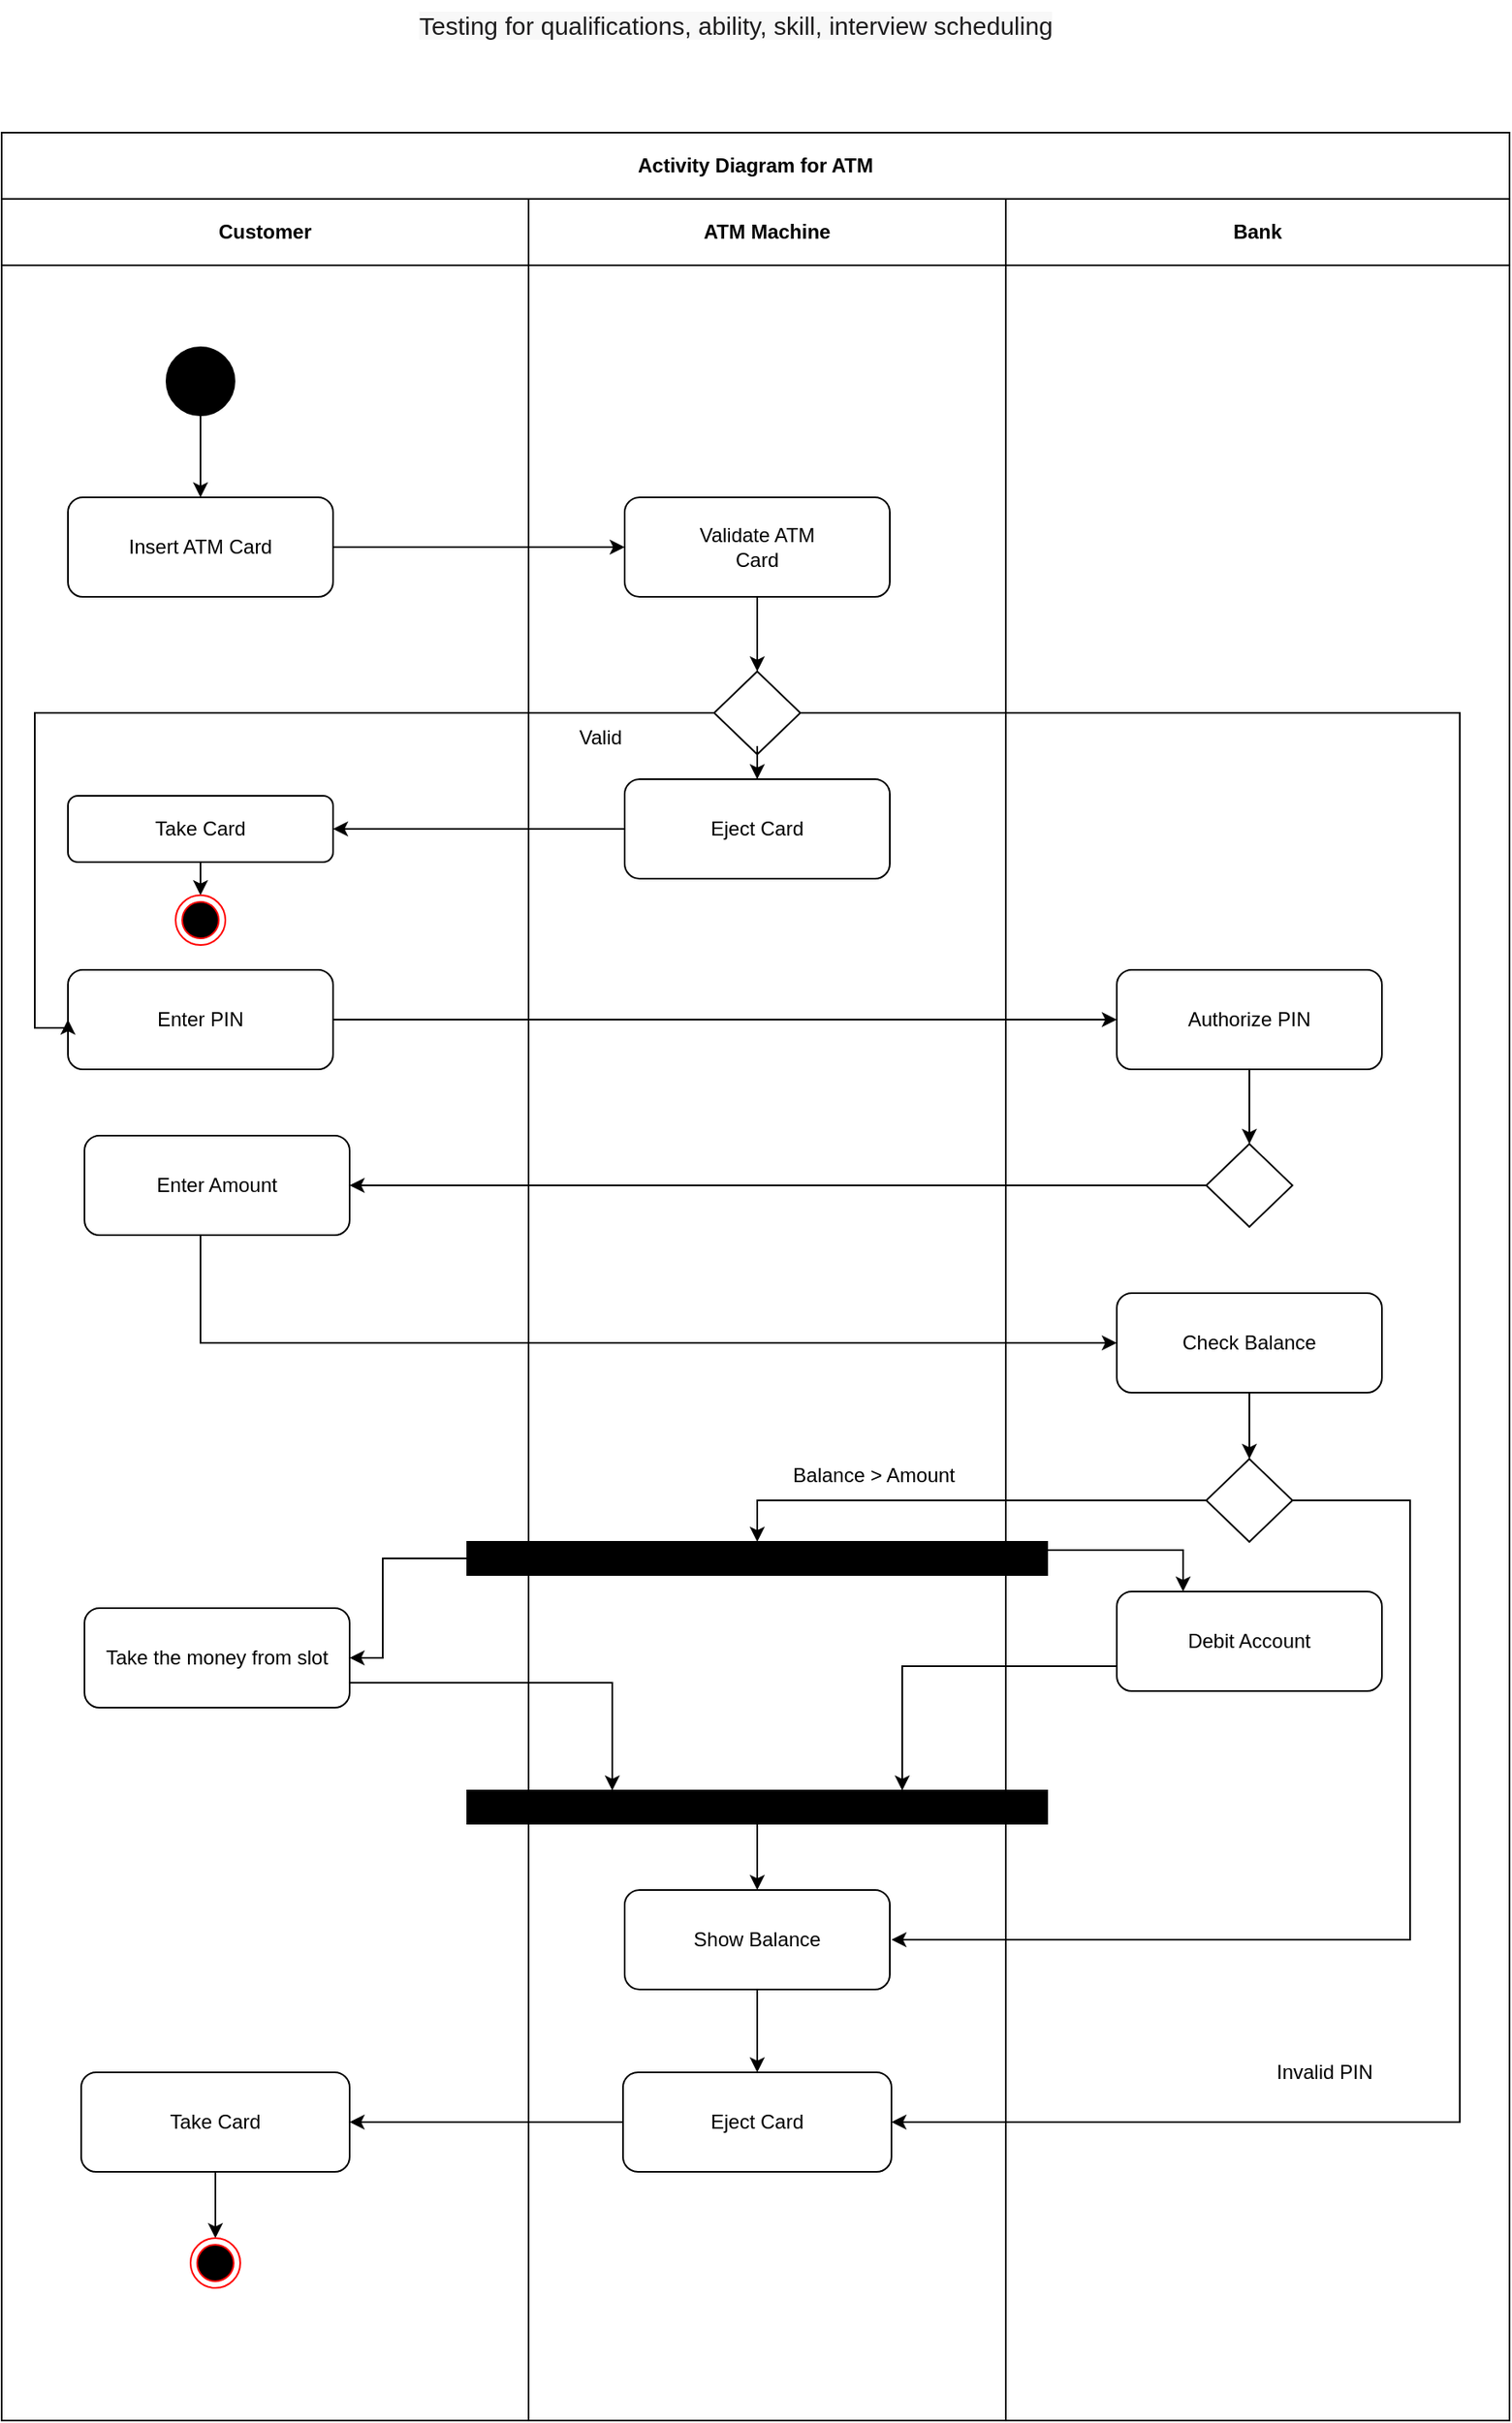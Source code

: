 <mxfile version="13.10.0" type="embed">
    <diagram id="R2lEEEUBdFMjLlhIrx00" name="Page-1">
        <mxGraphModel dx="1470" dy="987" grid="1" gridSize="10" guides="1" tooltips="1" connect="1" arrows="1" fold="1" page="1" pageScale="1" pageWidth="850" pageHeight="1100" math="0" shadow="0" extFonts="Permanent Marker^https://fonts.googleapis.com/css?family=Permanent+Marker">
            <root>
                <mxCell id="0"/>
                <mxCell id="1" parent="0"/>
                <mxCell id="46" value="&lt;meta charset=&quot;utf-8&quot;&gt;&lt;span style=&quot;color: rgb(29, 28, 29); font-size: 15px; font-style: normal; font-weight: 400; letter-spacing: normal; text-align: left; text-indent: 0px; text-transform: none; word-spacing: 0px; background-color: rgb(248, 248, 248); display: inline; float: none;&quot;&gt;Testing for qualifications, ability, skill, interview scheduling&lt;/span&gt;" style="text;whiteSpace=wrap;html=1;" parent="1" vertex="1">
                    <mxGeometry x="860" y="100" width="410" height="30" as="geometry"/>
                </mxCell>
                <mxCell id="48" value="Activity Diagram for ATM" style="shape=table;childLayout=tableLayout;rowLines=0;columnLines=0;startSize=40;html=1;whiteSpace=wrap;collapsible=0;recursiveResize=0;expand=0;pointerEvents=0;fontStyle=1;align=center;" vertex="1" parent="1">
                    <mxGeometry x="610" y="180" width="910" height="1380" as="geometry"/>
                </mxCell>
                <mxCell id="49" value="" style="swimlane;horizontal=0;points=[[0,0.5],[1,0.5]];portConstraint=eastwest;startSize=0;html=1;whiteSpace=wrap;collapsible=0;recursiveResize=0;expand=0;pointerEvents=0;fontStyle=1" vertex="1" parent="48">
                    <mxGeometry y="40" width="910" height="1340" as="geometry"/>
                </mxCell>
                <mxCell id="50" value="Customer" style="swimlane;connectable=0;startSize=40;html=1;whiteSpace=wrap;collapsible=0;recursiveResize=0;expand=0;pointerEvents=0;" vertex="1" parent="49">
                    <mxGeometry width="318" height="1340" as="geometry"/>
                </mxCell>
                <mxCell id="51" style="edgeStyle=orthogonalEdgeStyle;rounded=0;orthogonalLoop=1;jettySize=auto;html=1;exitX=0.5;exitY=1;exitDx=0;exitDy=0;entryX=0.5;entryY=0;entryDx=0;entryDy=0;" edge="1" parent="50" source="52" target="53">
                    <mxGeometry relative="1" as="geometry"/>
                </mxCell>
                <mxCell id="52" value="" style="shape=ellipse;html=1;fillColor=#000000;strokeWidth=2;verticalLabelPosition=bottom;verticalAlignment=top;perimeter=ellipsePerimeter;" vertex="1" parent="50">
                    <mxGeometry x="100" y="90" width="40" height="40" as="geometry"/>
                </mxCell>
                <mxCell id="53" value="Insert ATM Card" style="shape=rect;html=1;rounded=1;whiteSpace=wrap;align=center;" vertex="1" parent="50">
                    <mxGeometry x="40" y="180" width="160" height="60" as="geometry"/>
                </mxCell>
                <mxCell id="54" style="edgeStyle=orthogonalEdgeStyle;rounded=0;orthogonalLoop=1;jettySize=auto;html=1;exitX=0.5;exitY=1;exitDx=0;exitDy=0;entryX=0.5;entryY=0;entryDx=0;entryDy=0;" edge="1" parent="50" source="55" target="56">
                    <mxGeometry relative="1" as="geometry"/>
                </mxCell>
                <mxCell id="55" value="Take Card" style="shape=rect;html=1;rounded=1;whiteSpace=wrap;align=center;" vertex="1" parent="50">
                    <mxGeometry x="40" y="360" width="160" height="40" as="geometry"/>
                </mxCell>
                <mxCell id="56" value="" style="ellipse;html=1;shape=endState;fillColor=#000000;strokeColor=#ff0000;" vertex="1" parent="50">
                    <mxGeometry x="105" y="420" width="30" height="30" as="geometry"/>
                </mxCell>
                <mxCell id="57" value="Enter PIN" style="shape=rect;html=1;rounded=1;whiteSpace=wrap;align=center;" vertex="1" parent="50">
                    <mxGeometry x="40" y="465" width="160" height="60" as="geometry"/>
                </mxCell>
                <mxCell id="58" value="Enter Amount" style="shape=rect;html=1;rounded=1;whiteSpace=wrap;align=center;" vertex="1" parent="50">
                    <mxGeometry x="50" y="565" width="160" height="60" as="geometry"/>
                </mxCell>
                <mxCell id="59" value="Take the money from slot" style="shape=rect;html=1;rounded=1;whiteSpace=wrap;align=center;" vertex="1" parent="50">
                    <mxGeometry x="50" y="850" width="160" height="60" as="geometry"/>
                </mxCell>
                <mxCell id="60" style="edgeStyle=orthogonalEdgeStyle;rounded=0;orthogonalLoop=1;jettySize=auto;html=1;exitX=0.5;exitY=1;exitDx=0;exitDy=0;entryX=0.5;entryY=0;entryDx=0;entryDy=0;" edge="1" parent="50" source="61" target="62">
                    <mxGeometry relative="1" as="geometry"/>
                </mxCell>
                <mxCell id="61" value="Take Card" style="shape=rect;html=1;rounded=1;whiteSpace=wrap;align=center;" vertex="1" parent="50">
                    <mxGeometry x="48" y="1130" width="162" height="60" as="geometry"/>
                </mxCell>
                <mxCell id="62" value="" style="ellipse;html=1;shape=endState;fillColor=#000000;strokeColor=#ff0000;" vertex="1" parent="50">
                    <mxGeometry x="114" y="1230" width="30" height="30" as="geometry"/>
                </mxCell>
                <mxCell id="63" value="ATM Machine" style="swimlane;connectable=0;startSize=40;html=1;whiteSpace=wrap;collapsible=0;recursiveResize=0;expand=0;pointerEvents=0;" vertex="1" parent="49">
                    <mxGeometry x="318" width="288" height="1340" as="geometry"/>
                </mxCell>
                <mxCell id="64" style="edgeStyle=orthogonalEdgeStyle;rounded=0;orthogonalLoop=1;jettySize=auto;html=1;entryX=0.5;entryY=0;entryDx=0;entryDy=0;" edge="1" parent="63" source="65" target="67">
                    <mxGeometry relative="1" as="geometry"/>
                </mxCell>
                <mxCell id="65" value="Validate ATM&lt;br&gt;Card" style="shape=rect;html=1;rounded=1;whiteSpace=wrap;align=center;" vertex="1" parent="63">
                    <mxGeometry x="58" y="180" width="160" height="60" as="geometry"/>
                </mxCell>
                <mxCell id="66" style="edgeStyle=orthogonalEdgeStyle;rounded=0;orthogonalLoop=1;jettySize=auto;html=1;exitX=1;exitY=0.5;exitDx=0;exitDy=0;entryX=1;entryY=0.5;entryDx=0;entryDy=0;" edge="1" parent="63" source="67" target="77">
                    <mxGeometry relative="1" as="geometry">
                        <Array as="points">
                            <mxPoint x="562" y="310"/>
                            <mxPoint x="562" y="1160"/>
                        </Array>
                    </mxGeometry>
                </mxCell>
                <mxCell id="67" value="" style="rhombus;whiteSpace=wrap;html=1;" vertex="1" parent="63">
                    <mxGeometry x="112" y="285" width="52" height="50" as="geometry"/>
                </mxCell>
                <mxCell id="68" value="Valid" style="text;html=1;align=center;verticalAlign=middle;resizable=0;points=[];autosize=1;" vertex="1" parent="63">
                    <mxGeometry x="23" y="315" width="40" height="20" as="geometry"/>
                </mxCell>
                <mxCell id="69" style="edgeStyle=orthogonalEdgeStyle;rounded=0;orthogonalLoop=1;jettySize=auto;html=1;entryX=0.5;entryY=0;entryDx=0;entryDy=0;" edge="1" parent="63" source="67" target="70">
                    <mxGeometry relative="1" as="geometry"/>
                </mxCell>
                <mxCell id="70" value="Eject Card" style="shape=rect;html=1;rounded=1;whiteSpace=wrap;align=center;" vertex="1" parent="63">
                    <mxGeometry x="58" y="350" width="160" height="60" as="geometry"/>
                </mxCell>
                <mxCell id="71" value="Balance &amp;gt; Amount" style="text;html=1;align=center;verticalAlign=middle;resizable=0;points=[];autosize=1;" vertex="1" parent="63">
                    <mxGeometry x="153" y="760" width="110" height="20" as="geometry"/>
                </mxCell>
                <mxCell id="72" value="" style="rounded=0;whiteSpace=wrap;html=1;fillColor=#000000;" vertex="1" parent="63">
                    <mxGeometry x="-37" y="810" width="350" height="20" as="geometry"/>
                </mxCell>
                <mxCell id="73" style="edgeStyle=orthogonalEdgeStyle;rounded=0;orthogonalLoop=1;jettySize=auto;html=1;exitX=0.5;exitY=1;exitDx=0;exitDy=0;" edge="1" parent="63" source="74" target="76">
                    <mxGeometry relative="1" as="geometry"/>
                </mxCell>
                <mxCell id="74" value="" style="rounded=0;whiteSpace=wrap;html=1;fillColor=#000000;" vertex="1" parent="63">
                    <mxGeometry x="-37" y="960" width="350" height="20" as="geometry"/>
                </mxCell>
                <mxCell id="75" style="edgeStyle=orthogonalEdgeStyle;rounded=0;orthogonalLoop=1;jettySize=auto;html=1;exitX=0.5;exitY=1;exitDx=0;exitDy=0;entryX=0.5;entryY=0;entryDx=0;entryDy=0;" edge="1" parent="63" source="76" target="77">
                    <mxGeometry relative="1" as="geometry"/>
                </mxCell>
                <mxCell id="76" value="Show Balance" style="shape=rect;html=1;rounded=1;whiteSpace=wrap;align=center;" vertex="1" parent="63">
                    <mxGeometry x="58" y="1020" width="160" height="60" as="geometry"/>
                </mxCell>
                <mxCell id="77" value="Eject Card" style="shape=rect;html=1;rounded=1;whiteSpace=wrap;align=center;" vertex="1" parent="63">
                    <mxGeometry x="57" y="1130" width="162" height="60" as="geometry"/>
                </mxCell>
                <mxCell id="78" value="Bank" style="swimlane;connectable=0;startSize=40;html=1;whiteSpace=wrap;collapsible=0;recursiveResize=0;expand=0;pointerEvents=0;" vertex="1" parent="49">
                    <mxGeometry x="606" width="304" height="1340" as="geometry"/>
                </mxCell>
                <mxCell id="79" style="edgeStyle=orthogonalEdgeStyle;rounded=0;orthogonalLoop=1;jettySize=auto;html=1;" edge="1" parent="78" source="80" target="81">
                    <mxGeometry relative="1" as="geometry"/>
                </mxCell>
                <mxCell id="80" value="Authorize PIN" style="shape=rect;html=1;rounded=1;whiteSpace=wrap;align=center;" vertex="1" parent="78">
                    <mxGeometry x="67" y="465" width="160" height="60" as="geometry"/>
                </mxCell>
                <mxCell id="81" value="" style="rhombus;whiteSpace=wrap;html=1;" vertex="1" parent="78">
                    <mxGeometry x="121" y="570" width="52" height="50" as="geometry"/>
                </mxCell>
                <mxCell id="82" style="edgeStyle=orthogonalEdgeStyle;rounded=0;orthogonalLoop=1;jettySize=auto;html=1;exitX=0.5;exitY=1;exitDx=0;exitDy=0;entryX=0.5;entryY=0;entryDx=0;entryDy=0;" edge="1" parent="78" source="83" target="84">
                    <mxGeometry relative="1" as="geometry"/>
                </mxCell>
                <mxCell id="83" value="Check Balance" style="shape=rect;html=1;rounded=1;whiteSpace=wrap;align=center;" vertex="1" parent="78">
                    <mxGeometry x="67" y="660" width="160" height="60" as="geometry"/>
                </mxCell>
                <mxCell id="84" value="" style="rhombus;whiteSpace=wrap;html=1;" vertex="1" parent="78">
                    <mxGeometry x="121" y="760" width="52" height="50" as="geometry"/>
                </mxCell>
                <mxCell id="85" value="Debit Account" style="shape=rect;html=1;rounded=1;whiteSpace=wrap;align=center;" vertex="1" parent="78">
                    <mxGeometry x="67" y="840" width="160" height="60" as="geometry"/>
                </mxCell>
                <mxCell id="86" value="Invalid PIN" style="text;html=1;align=center;verticalAlign=middle;resizable=0;points=[];autosize=1;" vertex="1" parent="78">
                    <mxGeometry x="157" y="1120" width="70" height="20" as="geometry"/>
                </mxCell>
                <mxCell id="87" style="edgeStyle=orthogonalEdgeStyle;rounded=0;orthogonalLoop=1;jettySize=auto;html=1;" edge="1" parent="49" source="53" target="65">
                    <mxGeometry relative="1" as="geometry"/>
                </mxCell>
                <mxCell id="88" style="edgeStyle=orthogonalEdgeStyle;rounded=0;orthogonalLoop=1;jettySize=auto;html=1;entryX=0;entryY=0.5;entryDx=0;entryDy=0;" edge="1" parent="49" source="67" target="57">
                    <mxGeometry relative="1" as="geometry">
                        <mxPoint x="40" y="520" as="targetPoint"/>
                        <Array as="points">
                            <mxPoint x="20" y="310"/>
                            <mxPoint x="20" y="500"/>
                            <mxPoint x="40" y="500"/>
                        </Array>
                    </mxGeometry>
                </mxCell>
                <mxCell id="89" style="edgeStyle=orthogonalEdgeStyle;rounded=0;orthogonalLoop=1;jettySize=auto;html=1;" edge="1" parent="49" source="70" target="55">
                    <mxGeometry relative="1" as="geometry"/>
                </mxCell>
                <mxCell id="90" style="edgeStyle=orthogonalEdgeStyle;rounded=0;orthogonalLoop=1;jettySize=auto;html=1;entryX=0;entryY=0.5;entryDx=0;entryDy=0;" edge="1" parent="49" source="57" target="80">
                    <mxGeometry relative="1" as="geometry"/>
                </mxCell>
                <mxCell id="91" style="edgeStyle=orthogonalEdgeStyle;rounded=0;orthogonalLoop=1;jettySize=auto;html=1;entryX=1;entryY=0.5;entryDx=0;entryDy=0;" edge="1" parent="49" source="81" target="58">
                    <mxGeometry relative="1" as="geometry"/>
                </mxCell>
                <mxCell id="92" style="edgeStyle=orthogonalEdgeStyle;rounded=0;orthogonalLoop=1;jettySize=auto;html=1;entryX=0;entryY=0.5;entryDx=0;entryDy=0;" edge="1" parent="49" source="58" target="83">
                    <mxGeometry relative="1" as="geometry">
                        <Array as="points">
                            <mxPoint x="120" y="690"/>
                        </Array>
                    </mxGeometry>
                </mxCell>
                <mxCell id="93" style="edgeStyle=orthogonalEdgeStyle;rounded=0;orthogonalLoop=1;jettySize=auto;html=1;exitX=0;exitY=0.5;exitDx=0;exitDy=0;entryX=0.5;entryY=0;entryDx=0;entryDy=0;" edge="1" parent="49" source="84" target="72">
                    <mxGeometry relative="1" as="geometry"/>
                </mxCell>
                <mxCell id="94" style="edgeStyle=orthogonalEdgeStyle;rounded=0;orthogonalLoop=1;jettySize=auto;html=1;exitX=0;exitY=0.5;exitDx=0;exitDy=0;entryX=1;entryY=0.5;entryDx=0;entryDy=0;" edge="1" parent="49" source="72" target="59">
                    <mxGeometry relative="1" as="geometry">
                        <Array as="points">
                            <mxPoint x="230" y="820"/>
                            <mxPoint x="230" y="880"/>
                        </Array>
                    </mxGeometry>
                </mxCell>
                <mxCell id="95" style="edgeStyle=orthogonalEdgeStyle;rounded=0;orthogonalLoop=1;jettySize=auto;html=1;exitX=1;exitY=0.25;exitDx=0;exitDy=0;entryX=0.25;entryY=0;entryDx=0;entryDy=0;" edge="1" parent="49" source="72" target="85">
                    <mxGeometry relative="1" as="geometry">
                        <Array as="points">
                            <mxPoint x="713" y="815"/>
                        </Array>
                    </mxGeometry>
                </mxCell>
                <mxCell id="96" style="edgeStyle=orthogonalEdgeStyle;rounded=0;orthogonalLoop=1;jettySize=auto;html=1;exitX=1;exitY=0.75;exitDx=0;exitDy=0;entryX=0.25;entryY=0;entryDx=0;entryDy=0;" edge="1" parent="49" source="59" target="74">
                    <mxGeometry relative="1" as="geometry"/>
                </mxCell>
                <mxCell id="97" style="edgeStyle=orthogonalEdgeStyle;rounded=0;orthogonalLoop=1;jettySize=auto;html=1;exitX=0;exitY=0.75;exitDx=0;exitDy=0;entryX=0.75;entryY=0;entryDx=0;entryDy=0;" edge="1" parent="49" source="85" target="74">
                    <mxGeometry relative="1" as="geometry"/>
                </mxCell>
                <mxCell id="98" style="edgeStyle=orthogonalEdgeStyle;rounded=0;orthogonalLoop=1;jettySize=auto;html=1;exitX=0;exitY=0.5;exitDx=0;exitDy=0;entryX=1;entryY=0.5;entryDx=0;entryDy=0;" edge="1" parent="49" source="77" target="61">
                    <mxGeometry relative="1" as="geometry"/>
                </mxCell>
                <mxCell id="99" style="edgeStyle=orthogonalEdgeStyle;rounded=0;orthogonalLoop=1;jettySize=auto;html=1;exitX=1;exitY=0.5;exitDx=0;exitDy=0;" edge="1" parent="49" source="84">
                    <mxGeometry relative="1" as="geometry">
                        <mxPoint x="537" y="1050" as="targetPoint"/>
                        <Array as="points">
                            <mxPoint x="850" y="785"/>
                            <mxPoint x="850" y="1050"/>
                            <mxPoint x="537" y="1050"/>
                        </Array>
                    </mxGeometry>
                </mxCell>
            </root>
        </mxGraphModel>
    </diagram>
</mxfile>